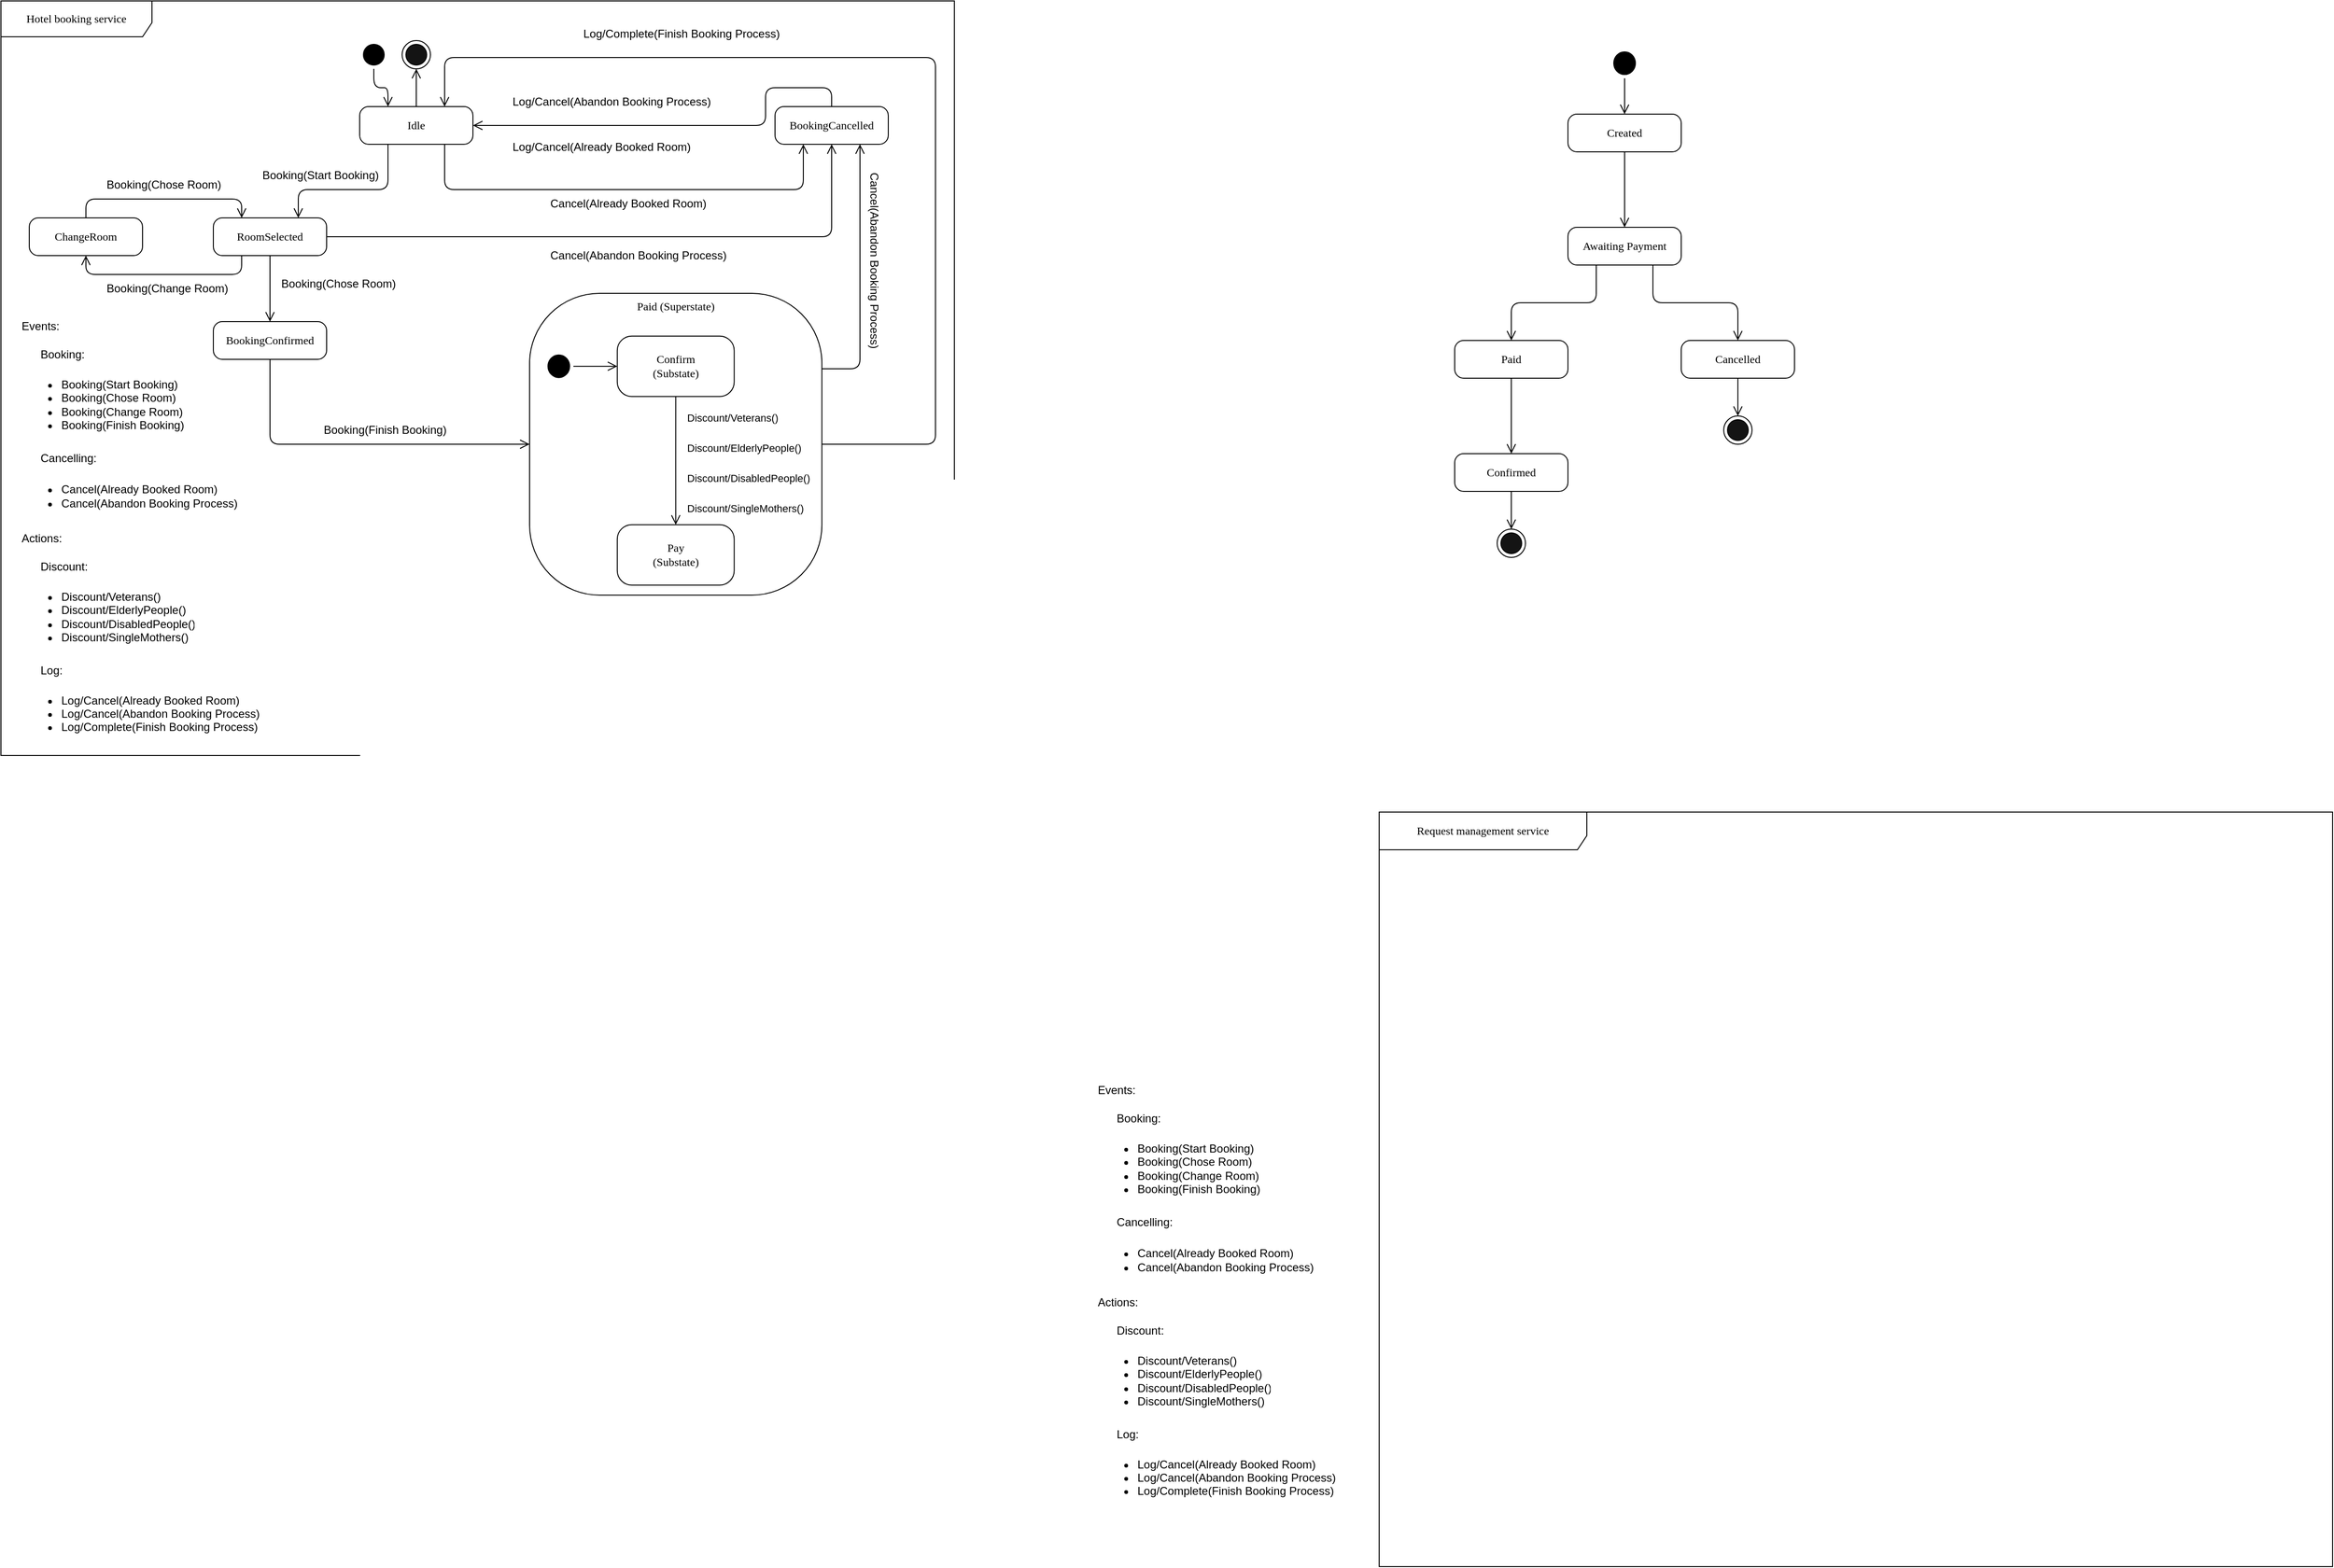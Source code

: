 <mxfile version="24.9.2">
  <diagram name="Page-1" id="V5H1fB20Eur3cs8W_2Rv">
    <mxGraphModel dx="1857" dy="1031" grid="1" gridSize="10" guides="1" tooltips="1" connect="1" arrows="1" fold="1" page="1" pageScale="1" pageWidth="850" pageHeight="1100" math="0" shadow="0">
      <root>
        <mxCell id="0" />
        <mxCell id="1" parent="0" />
        <mxCell id="B95HNSGTWGggeoni3Ynj-1" value="Hotel booking service" style="shape=umlFrame;whiteSpace=wrap;html=1;rounded=1;shadow=0;comic=0;labelBackgroundColor=none;strokeWidth=1;fontFamily=Verdana;fontSize=12;align=center;width=160;height=38;" parent="1" vertex="1">
          <mxGeometry x="60" y="40" width="1010" height="800" as="geometry" />
        </mxCell>
        <mxCell id="B95HNSGTWGggeoni3Ynj-2" value="Idle" style="rounded=1;whiteSpace=wrap;html=1;arcSize=24;shadow=0;comic=0;labelBackgroundColor=none;fontFamily=Verdana;fontSize=12;align=center;" parent="1" vertex="1">
          <mxGeometry x="440" y="152" width="120" height="40" as="geometry" />
        </mxCell>
        <mxCell id="B95HNSGTWGggeoni3Ynj-3" value="RoomSelected " style="rounded=1;whiteSpace=wrap;html=1;arcSize=24;shadow=0;comic=0;labelBackgroundColor=none;fontFamily=Verdana;fontSize=12;align=center;" parent="1" vertex="1">
          <mxGeometry x="285" y="270" width="120" height="40" as="geometry" />
        </mxCell>
        <mxCell id="B95HNSGTWGggeoni3Ynj-4" value="BookingConfirmed " style="rounded=1;whiteSpace=wrap;html=1;arcSize=24;shadow=0;comic=0;labelBackgroundColor=none;fontFamily=Verdana;fontSize=12;align=center;" parent="1" vertex="1">
          <mxGeometry x="285" y="380" width="120" height="40" as="geometry" />
        </mxCell>
        <mxCell id="B95HNSGTWGggeoni3Ynj-5" value="ChangeRoom " style="rounded=1;whiteSpace=wrap;html=1;arcSize=24;shadow=0;comic=0;labelBackgroundColor=none;fontFamily=Verdana;fontSize=12;align=center;" parent="1" vertex="1">
          <mxGeometry x="90" y="270" width="120" height="40" as="geometry" />
        </mxCell>
        <mxCell id="B95HNSGTWGggeoni3Ynj-6" value="BookingCancelled " style="rounded=1;whiteSpace=wrap;html=1;arcSize=24;shadow=0;comic=0;labelBackgroundColor=none;fontFamily=Verdana;fontSize=12;align=center;" parent="1" vertex="1">
          <mxGeometry x="880" y="152" width="120" height="40" as="geometry" />
        </mxCell>
        <mxCell id="B95HNSGTWGggeoni3Ynj-7" value="" style="group" parent="1" vertex="1" connectable="0">
          <mxGeometry x="620" y="350" width="320" height="320" as="geometry" />
        </mxCell>
        <mxCell id="B95HNSGTWGggeoni3Ynj-8" value="Paid (Superstate)" style="rounded=1;whiteSpace=wrap;html=1;arcSize=24;shadow=0;comic=0;labelBackgroundColor=none;fontFamily=Verdana;fontSize=12;align=center;verticalAlign=top;" parent="B95HNSGTWGggeoni3Ynj-7" vertex="1">
          <mxGeometry width="309.677" height="320" as="geometry" />
        </mxCell>
        <mxCell id="B95HNSGTWGggeoni3Ynj-9" value="Confirm&lt;div&gt;(Substate)&lt;/div&gt;" style="rounded=1;whiteSpace=wrap;html=1;arcSize=24;shadow=0;comic=0;labelBackgroundColor=none;fontFamily=Verdana;fontSize=12;align=center;" parent="B95HNSGTWGggeoni3Ynj-7" vertex="1">
          <mxGeometry x="92.903" y="45.333" width="123.871" height="64" as="geometry" />
        </mxCell>
        <mxCell id="B95HNSGTWGggeoni3Ynj-10" value="Pay&lt;div&gt;(Substate)&lt;/div&gt;" style="rounded=1;whiteSpace=wrap;html=1;arcSize=24;shadow=0;comic=0;labelBackgroundColor=none;fontFamily=Verdana;fontSize=12;align=center;" parent="B95HNSGTWGggeoni3Ynj-7" vertex="1">
          <mxGeometry x="92.903" y="245.333" width="123.871" height="64" as="geometry" />
        </mxCell>
        <mxCell id="B95HNSGTWGggeoni3Ynj-11" style="edgeStyle=orthogonalEdgeStyle;html=1;labelBackgroundColor=none;endArrow=open;endSize=8;fontFamily=Verdana;fontSize=12;align=left;exitX=0.5;exitY=1;exitDx=0;exitDy=0;" parent="B95HNSGTWGggeoni3Ynj-7" source="B95HNSGTWGggeoni3Ynj-9" target="B95HNSGTWGggeoni3Ynj-10" edge="1">
          <mxGeometry relative="1" as="geometry">
            <mxPoint x="-258.065" y="149.333" as="sourcePoint" />
            <mxPoint x="-72.258" y="149.333" as="targetPoint" />
            <Array as="points" />
          </mxGeometry>
        </mxCell>
        <mxCell id="B95HNSGTWGggeoni3Ynj-12" value="Discount/Veterans()" style="text;html=1;align=left;verticalAlign=middle;resizable=0;points=[];autosize=1;strokeColor=none;fillColor=none;fontSize=11;" parent="B95HNSGTWGggeoni3Ynj-7" vertex="1">
          <mxGeometry x="165.161" y="117.333" width="120" height="30" as="geometry" />
        </mxCell>
        <mxCell id="B95HNSGTWGggeoni3Ynj-13" value="Discount/ElderlyPeople()" style="text;html=1;align=left;verticalAlign=middle;resizable=0;points=[];autosize=1;strokeColor=none;fillColor=none;fontSize=11;" parent="B95HNSGTWGggeoni3Ynj-7" vertex="1">
          <mxGeometry x="165.161" y="149.333" width="140" height="30" as="geometry" />
        </mxCell>
        <mxCell id="B95HNSGTWGggeoni3Ynj-14" value="Discount/DisabledPeople()" style="text;html=1;align=left;verticalAlign=middle;resizable=0;points=[];autosize=1;strokeColor=none;fillColor=none;fontSize=11;" parent="B95HNSGTWGggeoni3Ynj-7" vertex="1">
          <mxGeometry x="165.161" y="181.333" width="150" height="30" as="geometry" />
        </mxCell>
        <mxCell id="B95HNSGTWGggeoni3Ynj-15" value="Discount/SingleMothers()" style="text;html=1;align=left;verticalAlign=middle;resizable=0;points=[];autosize=1;strokeColor=none;fillColor=none;fontSize=11;" parent="B95HNSGTWGggeoni3Ynj-7" vertex="1">
          <mxGeometry x="165.161" y="213.333" width="150" height="30" as="geometry" />
        </mxCell>
        <mxCell id="B95HNSGTWGggeoni3Ynj-16" value="" style="ellipse;html=1;shape=startState;rounded=1;shadow=0;comic=0;labelBackgroundColor=none;fontFamily=Verdana;fontSize=12;align=center;direction=south;fillStyle=auto;fillColor=#000000;" parent="B95HNSGTWGggeoni3Ynj-7" vertex="1">
          <mxGeometry x="15.484" y="61.333" width="30.968" height="32" as="geometry" />
        </mxCell>
        <mxCell id="B95HNSGTWGggeoni3Ynj-17" style="edgeStyle=orthogonalEdgeStyle;html=1;labelBackgroundColor=none;endArrow=open;endSize=8;fontFamily=Verdana;fontSize=12;align=left;entryX=0;entryY=0.5;entryDx=0;entryDy=0;" parent="B95HNSGTWGggeoni3Ynj-7" source="B95HNSGTWGggeoni3Ynj-16" target="B95HNSGTWGggeoni3Ynj-9" edge="1">
          <mxGeometry relative="1" as="geometry">
            <mxPoint x="87.742" y="77.333" as="targetPoint" />
          </mxGeometry>
        </mxCell>
        <mxCell id="B95HNSGTWGggeoni3Ynj-18" value="" style="ellipse;html=1;shape=startState;rounded=1;shadow=0;comic=0;labelBackgroundColor=none;fontFamily=Verdana;fontSize=12;align=center;direction=south;fillStyle=auto;fillColor=#000000;" parent="1" vertex="1">
          <mxGeometry x="440" y="82" width="30" height="30" as="geometry" />
        </mxCell>
        <mxCell id="B95HNSGTWGggeoni3Ynj-19" style="edgeStyle=orthogonalEdgeStyle;html=1;labelBackgroundColor=none;endArrow=open;endSize=8;fontFamily=Verdana;fontSize=12;align=left;entryX=0.25;entryY=0;entryDx=0;entryDy=0;" parent="1" source="B95HNSGTWGggeoni3Ynj-18" target="B95HNSGTWGggeoni3Ynj-2" edge="1">
          <mxGeometry relative="1" as="geometry">
            <mxPoint x="340" y="71" as="targetPoint" />
            <Array as="points">
              <mxPoint x="455" y="132" />
              <mxPoint x="470" y="132" />
            </Array>
          </mxGeometry>
        </mxCell>
        <mxCell id="B95HNSGTWGggeoni3Ynj-20" value="" style="ellipse;html=1;shape=endState;rounded=1;shadow=0;comic=0;labelBackgroundColor=none;fontFamily=Verdana;fontSize=12;align=center;fillColor=#141414;" parent="1" vertex="1">
          <mxGeometry x="485" y="82" width="30" height="30" as="geometry" />
        </mxCell>
        <mxCell id="B95HNSGTWGggeoni3Ynj-21" style="edgeStyle=elbowEdgeStyle;html=1;labelBackgroundColor=none;endArrow=open;endSize=8;fontFamily=Verdana;fontSize=12;align=left;exitX=0.5;exitY=0;exitDx=0;exitDy=0;" parent="1" source="B95HNSGTWGggeoni3Ynj-2" target="B95HNSGTWGggeoni3Ynj-20" edge="1">
          <mxGeometry relative="1" as="geometry">
            <mxPoint x="250" y="99" as="sourcePoint" />
          </mxGeometry>
        </mxCell>
        <mxCell id="B95HNSGTWGggeoni3Ynj-22" value="Cancel(Already Booked Room)" style="text;html=1;align=left;verticalAlign=middle;resizable=0;points=[];autosize=1;strokeColor=none;fillColor=none;" parent="1" vertex="1">
          <mxGeometry x="640" y="240" width="190" height="30" as="geometry" />
        </mxCell>
        <mxCell id="B95HNSGTWGggeoni3Ynj-23" style="edgeStyle=orthogonalEdgeStyle;html=1;labelBackgroundColor=none;endArrow=open;endSize=8;fontFamily=Verdana;fontSize=12;align=left;exitX=1;exitY=0.5;exitDx=0;exitDy=0;entryX=0.5;entryY=1;entryDx=0;entryDy=0;" parent="1" source="B95HNSGTWGggeoni3Ynj-3" target="B95HNSGTWGggeoni3Ynj-6" edge="1">
          <mxGeometry relative="1" as="geometry">
            <mxPoint x="530" y="360" as="sourcePoint" />
            <mxPoint x="950" y="220" as="targetPoint" />
            <Array as="points" />
          </mxGeometry>
        </mxCell>
        <mxCell id="B95HNSGTWGggeoni3Ynj-24" value="Cancel(Abandon Booking Process)" style="text;html=1;align=left;verticalAlign=middle;resizable=0;points=[];autosize=1;strokeColor=none;fillColor=none;" parent="1" vertex="1">
          <mxGeometry x="640" y="295" width="210" height="30" as="geometry" />
        </mxCell>
        <mxCell id="B95HNSGTWGggeoni3Ynj-25" style="edgeStyle=orthogonalEdgeStyle;html=1;labelBackgroundColor=none;endArrow=open;endSize=8;fontFamily=Verdana;fontSize=12;align=left;entryX=0.75;entryY=0;entryDx=0;entryDy=0;exitX=0.25;exitY=1;exitDx=0;exitDy=0;" parent="1" source="B95HNSGTWGggeoni3Ynj-2" target="B95HNSGTWGggeoni3Ynj-3" edge="1">
          <mxGeometry relative="1" as="geometry">
            <mxPoint x="200" y="240" as="sourcePoint" />
            <mxPoint x="380" y="240" as="targetPoint" />
            <Array as="points">
              <mxPoint x="470" y="240" />
              <mxPoint x="375" y="240" />
            </Array>
          </mxGeometry>
        </mxCell>
        <mxCell id="B95HNSGTWGggeoni3Ynj-26" style="edgeStyle=orthogonalEdgeStyle;html=1;labelBackgroundColor=none;endArrow=open;endSize=8;fontFamily=Verdana;fontSize=12;align=left;exitX=0.75;exitY=1;exitDx=0;exitDy=0;entryX=0.25;entryY=1;entryDx=0;entryDy=0;" parent="1" source="B95HNSGTWGggeoni3Ynj-2" target="B95HNSGTWGggeoni3Ynj-6" edge="1">
          <mxGeometry relative="1" as="geometry">
            <mxPoint x="730" y="222" as="sourcePoint" />
            <mxPoint x="910" y="222" as="targetPoint" />
            <Array as="points">
              <mxPoint x="530" y="240" />
              <mxPoint x="910" y="240" />
            </Array>
          </mxGeometry>
        </mxCell>
        <mxCell id="B95HNSGTWGggeoni3Ynj-27" style="edgeStyle=orthogonalEdgeStyle;html=1;labelBackgroundColor=none;endArrow=open;endSize=8;fontFamily=Verdana;fontSize=12;align=left;exitX=0.5;exitY=0;exitDx=0;exitDy=0;entryX=1;entryY=0.5;entryDx=0;entryDy=0;" parent="1" source="B95HNSGTWGggeoni3Ynj-6" target="B95HNSGTWGggeoni3Ynj-2" edge="1">
          <mxGeometry relative="1" as="geometry">
            <mxPoint x="720" y="82" as="sourcePoint" />
            <mxPoint x="940" y="82" as="targetPoint" />
            <Array as="points">
              <mxPoint x="940" y="132" />
              <mxPoint x="870" y="132" />
              <mxPoint x="870" y="172" />
            </Array>
          </mxGeometry>
        </mxCell>
        <mxCell id="B95HNSGTWGggeoni3Ynj-28" style="edgeStyle=orthogonalEdgeStyle;html=1;labelBackgroundColor=none;endArrow=open;endSize=8;fontFamily=Verdana;fontSize=12;align=left;entryX=0.5;entryY=0;entryDx=0;entryDy=0;exitX=0.5;exitY=1;exitDx=0;exitDy=0;" parent="1" source="B95HNSGTWGggeoni3Ynj-3" target="B95HNSGTWGggeoni3Ynj-4" edge="1">
          <mxGeometry relative="1" as="geometry">
            <mxPoint x="625" y="360" as="sourcePoint" />
            <mxPoint x="805" y="360" as="targetPoint" />
            <Array as="points">
              <mxPoint x="345" y="340" />
              <mxPoint x="345" y="340" />
            </Array>
          </mxGeometry>
        </mxCell>
        <mxCell id="B95HNSGTWGggeoni3Ynj-29" style="edgeStyle=orthogonalEdgeStyle;html=1;labelBackgroundColor=none;endArrow=open;endSize=8;fontFamily=Verdana;fontSize=12;align=left;entryX=0.25;entryY=0;entryDx=0;entryDy=0;exitX=0.5;exitY=0;exitDx=0;exitDy=0;" parent="1" source="B95HNSGTWGggeoni3Ynj-5" target="B95HNSGTWGggeoni3Ynj-3" edge="1">
          <mxGeometry relative="1" as="geometry">
            <mxPoint x="155" y="254.79" as="sourcePoint" />
            <mxPoint x="335" y="254.79" as="targetPoint" />
            <Array as="points">
              <mxPoint x="150" y="250" />
              <mxPoint x="315" y="250" />
            </Array>
          </mxGeometry>
        </mxCell>
        <mxCell id="B95HNSGTWGggeoni3Ynj-30" style="edgeStyle=orthogonalEdgeStyle;html=1;labelBackgroundColor=none;endArrow=open;endSize=8;fontFamily=Verdana;fontSize=12;align=left;entryX=0.5;entryY=1;entryDx=0;entryDy=0;exitX=0.25;exitY=1;exitDx=0;exitDy=0;" parent="1" source="B95HNSGTWGggeoni3Ynj-3" target="B95HNSGTWGggeoni3Ynj-5" edge="1">
          <mxGeometry relative="1" as="geometry">
            <mxPoint x="135" y="350" as="sourcePoint" />
            <mxPoint x="315" y="350" as="targetPoint" />
            <Array as="points">
              <mxPoint x="315" y="330" />
              <mxPoint x="150" y="330" />
            </Array>
          </mxGeometry>
        </mxCell>
        <mxCell id="B95HNSGTWGggeoni3Ynj-31" style="edgeStyle=orthogonalEdgeStyle;html=1;labelBackgroundColor=none;endArrow=open;endSize=8;fontFamily=Verdana;fontSize=12;align=left;exitX=1;exitY=0.5;exitDx=0;exitDy=0;entryX=0.75;entryY=0;entryDx=0;entryDy=0;" parent="1" source="B95HNSGTWGggeoni3Ynj-8" target="B95HNSGTWGggeoni3Ynj-2" edge="1">
          <mxGeometry relative="1" as="geometry">
            <mxPoint x="1020" y="520" as="sourcePoint" />
            <mxPoint x="1200" y="520" as="targetPoint" />
            <Array as="points">
              <mxPoint x="1050" y="510" />
              <mxPoint x="1050" y="100" />
              <mxPoint x="530" y="100" />
            </Array>
          </mxGeometry>
        </mxCell>
        <mxCell id="B95HNSGTWGggeoni3Ynj-32" style="edgeStyle=orthogonalEdgeStyle;html=1;labelBackgroundColor=none;endArrow=open;endSize=8;fontFamily=Verdana;fontSize=12;align=left;entryX=0;entryY=0.5;entryDx=0;entryDy=0;exitX=0.5;exitY=1;exitDx=0;exitDy=0;" parent="1" source="B95HNSGTWGggeoni3Ynj-4" target="B95HNSGTWGggeoni3Ynj-8" edge="1">
          <mxGeometry relative="1" as="geometry">
            <mxPoint x="360" y="460" as="sourcePoint" />
            <mxPoint x="540" y="460" as="targetPoint" />
            <Array as="points">
              <mxPoint x="345" y="510" />
            </Array>
          </mxGeometry>
        </mxCell>
        <mxCell id="B95HNSGTWGggeoni3Ynj-33" style="edgeStyle=orthogonalEdgeStyle;html=1;labelBackgroundColor=none;endArrow=open;endSize=8;fontFamily=Verdana;fontSize=12;align=left;exitX=1;exitY=0.25;exitDx=0;exitDy=0;entryX=0.75;entryY=1;entryDx=0;entryDy=0;" parent="1" source="B95HNSGTWGggeoni3Ynj-8" target="B95HNSGTWGggeoni3Ynj-6" edge="1">
          <mxGeometry relative="1" as="geometry">
            <mxPoint x="990" y="445" as="sourcePoint" />
            <mxPoint x="1010" y="250" as="targetPoint" />
            <Array as="points">
              <mxPoint x="970" y="430" />
            </Array>
          </mxGeometry>
        </mxCell>
        <mxCell id="B95HNSGTWGggeoni3Ynj-34" value="Cancel(Abandon Booking Process)" style="text;html=1;align=left;verticalAlign=middle;resizable=0;points=[];autosize=1;strokeColor=none;fillColor=none;rotation=90;" parent="1" vertex="1">
          <mxGeometry x="880" y="310" width="210" height="30" as="geometry" />
        </mxCell>
        <mxCell id="B95HNSGTWGggeoni3Ynj-35" value="Log/Complete(Finish Booking Process)" style="text;html=1;align=left;verticalAlign=middle;resizable=0;points=[];autosize=1;strokeColor=none;fillColor=none;" parent="1" vertex="1">
          <mxGeometry x="675" y="60" width="230" height="30" as="geometry" />
        </mxCell>
        <mxCell id="B95HNSGTWGggeoni3Ynj-36" value="Log/Cancel(Abandon Booking Process)" style="text;html=1;align=left;verticalAlign=middle;resizable=0;points=[];autosize=1;strokeColor=none;fillColor=none;" parent="1" vertex="1">
          <mxGeometry x="600" y="132" width="230" height="30" as="geometry" />
        </mxCell>
        <mxCell id="B95HNSGTWGggeoni3Ynj-37" value="Log/Cancel(Already Booked Room)" style="text;html=1;align=left;verticalAlign=middle;resizable=0;points=[];autosize=1;strokeColor=none;fillColor=none;" parent="1" vertex="1">
          <mxGeometry x="600" y="180" width="210" height="30" as="geometry" />
        </mxCell>
        <mxCell id="B95HNSGTWGggeoni3Ynj-38" value="Booking(Change Room)" style="text;html=1;align=left;verticalAlign=middle;resizable=0;points=[];autosize=1;strokeColor=none;fillColor=none;" parent="1" vertex="1">
          <mxGeometry x="170" y="330" width="150" height="30" as="geometry" />
        </mxCell>
        <mxCell id="B95HNSGTWGggeoni3Ynj-39" value="Booking(Chose Room)" style="text;html=1;align=left;verticalAlign=middle;resizable=0;points=[];autosize=1;strokeColor=none;fillColor=none;" parent="1" vertex="1">
          <mxGeometry x="170" y="220" width="140" height="30" as="geometry" />
        </mxCell>
        <mxCell id="B95HNSGTWGggeoni3Ynj-40" value="Booking(Chose Room)" style="text;html=1;align=left;verticalAlign=middle;resizable=0;points=[];autosize=1;strokeColor=none;fillColor=none;" parent="1" vertex="1">
          <mxGeometry x="355" y="325" width="140" height="30" as="geometry" />
        </mxCell>
        <mxCell id="B95HNSGTWGggeoni3Ynj-41" value="Booking(Start Booking)" style="text;html=1;align=left;verticalAlign=middle;resizable=0;points=[];autosize=1;strokeColor=none;fillColor=none;" parent="1" vertex="1">
          <mxGeometry x="335" y="210" width="150" height="30" as="geometry" />
        </mxCell>
        <mxCell id="B95HNSGTWGggeoni3Ynj-42" value="Booking(Finish Booking)" style="text;html=1;align=left;verticalAlign=middle;resizable=0;points=[];autosize=1;strokeColor=none;fillColor=none;" parent="1" vertex="1">
          <mxGeometry x="400" y="480" width="150" height="30" as="geometry" />
        </mxCell>
        <mxCell id="B95HNSGTWGggeoni3Ynj-43" value="" style="group" parent="1" vertex="1" connectable="0">
          <mxGeometry x="80" y="370" width="265" height="450" as="geometry" />
        </mxCell>
        <mxCell id="B95HNSGTWGggeoni3Ynj-44" value="Events:" style="text;html=1;align=left;verticalAlign=middle;resizable=0;points=[];autosize=1;strokeColor=none;fillColor=none;" parent="B95HNSGTWGggeoni3Ynj-43" vertex="1">
          <mxGeometry width="60" height="30" as="geometry" />
        </mxCell>
        <mxCell id="B95HNSGTWGggeoni3Ynj-45" value="Booking:" style="text;html=1;align=left;verticalAlign=middle;resizable=0;points=[];autosize=1;strokeColor=none;fillColor=none;" parent="B95HNSGTWGggeoni3Ynj-43" vertex="1">
          <mxGeometry x="20" y="30" width="70" height="30" as="geometry" />
        </mxCell>
        <mxCell id="B95HNSGTWGggeoni3Ynj-46" value="Cancelling:" style="text;html=1;align=left;verticalAlign=middle;resizable=0;points=[];autosize=1;strokeColor=none;fillColor=none;" parent="B95HNSGTWGggeoni3Ynj-43" vertex="1">
          <mxGeometry x="20" y="140" width="80" height="30" as="geometry" />
        </mxCell>
        <mxCell id="B95HNSGTWGggeoni3Ynj-47" value="Actions:" style="text;html=1;align=left;verticalAlign=middle;resizable=0;points=[];autosize=1;strokeColor=none;fillColor=none;" parent="B95HNSGTWGggeoni3Ynj-43" vertex="1">
          <mxGeometry y="225" width="70" height="30" as="geometry" />
        </mxCell>
        <mxCell id="B95HNSGTWGggeoni3Ynj-48" value="Discount:" style="text;html=1;align=left;verticalAlign=middle;resizable=0;points=[];autosize=1;strokeColor=none;fillColor=none;" parent="B95HNSGTWGggeoni3Ynj-43" vertex="1">
          <mxGeometry x="20" y="255" width="70" height="30" as="geometry" />
        </mxCell>
        <mxCell id="B95HNSGTWGggeoni3Ynj-49" value="Log:" style="text;html=1;align=left;verticalAlign=middle;resizable=0;points=[];autosize=1;strokeColor=none;fillColor=none;" parent="B95HNSGTWGggeoni3Ynj-43" vertex="1">
          <mxGeometry x="20" y="365" width="50" height="30" as="geometry" />
        </mxCell>
        <mxCell id="B95HNSGTWGggeoni3Ynj-50" value="&lt;ul&gt;&lt;li&gt;&lt;span style=&quot;text-wrap: nowrap;&quot;&gt;Booking(Start Booking)&lt;/span&gt;&lt;br&gt;&lt;/li&gt;&lt;li&gt;&lt;span style=&quot;text-wrap: nowrap;&quot;&gt;Booking(Chose Room)&lt;/span&gt;&lt;br&gt;&lt;/li&gt;&lt;li&gt;&lt;span style=&quot;text-wrap: nowrap;&quot;&gt;Booking(Change Room)&lt;/span&gt;&lt;br&gt;&lt;/li&gt;&lt;li&gt;&lt;span style=&quot;text-wrap: nowrap;&quot;&gt;Booking(Finish Booking)&lt;br&gt;&lt;/span&gt;&lt;/li&gt;&lt;/ul&gt;" style="text;strokeColor=none;fillColor=none;html=1;verticalAlign=middle;overflow=hidden;spacingBottom=0;spacingTop=-5;spacing=2;spacingRight=0;fontSize=12;align=left;whiteSpace=wrap;spacingLeft=-13;" parent="B95HNSGTWGggeoni3Ynj-43" vertex="1">
          <mxGeometry x="15" y="60" width="170" height="80" as="geometry" />
        </mxCell>
        <mxCell id="B95HNSGTWGggeoni3Ynj-51" value="&lt;ul&gt;&lt;li&gt;&lt;span style=&quot;text-wrap: nowrap;&quot;&gt;Cancel(Already Booked Room)&lt;/span&gt;&lt;br&gt;&lt;/li&gt;&lt;li&gt;&lt;span style=&quot;text-wrap: nowrap;&quot;&gt;Cancel(Abandon Booking Process)&lt;/span&gt;&lt;br&gt;&lt;/li&gt;&lt;/ul&gt;" style="text;strokeColor=none;fillColor=none;html=1;verticalAlign=middle;overflow=hidden;spacingBottom=0;spacingTop=-5;spacing=2;spacingRight=0;fontSize=12;align=left;whiteSpace=wrap;spacingLeft=-13;" parent="B95HNSGTWGggeoni3Ynj-43" vertex="1">
          <mxGeometry x="15" y="170" width="230" height="55" as="geometry" />
        </mxCell>
        <mxCell id="B95HNSGTWGggeoni3Ynj-52" value="&lt;ul&gt;&lt;li&gt;&lt;span style=&quot;text-wrap: nowrap; background-color: initial;&quot;&gt;Log/Cancel(Already Booked Room)&lt;/span&gt;&lt;/li&gt;&lt;li&gt;&lt;span style=&quot;text-wrap: nowrap;&quot;&gt;Log/Cancel(Abandon Booking Process)&lt;/span&gt;&lt;br&gt;&lt;/li&gt;&lt;li&gt;&lt;span style=&quot;text-wrap: nowrap;&quot;&gt;Log/Complete(Finish Booking Process)&lt;br&gt;&lt;/span&gt;&lt;/li&gt;&lt;/ul&gt;" style="text;strokeColor=none;fillColor=none;html=1;verticalAlign=middle;overflow=hidden;spacingBottom=0;spacingTop=-5;spacing=2;spacingRight=0;fontSize=12;align=left;whiteSpace=wrap;spacingLeft=-13;" parent="B95HNSGTWGggeoni3Ynj-43" vertex="1">
          <mxGeometry x="15" y="395" width="250" height="55" as="geometry" />
        </mxCell>
        <mxCell id="B95HNSGTWGggeoni3Ynj-53" value="&lt;ul&gt;&lt;li&gt;&lt;span style=&quot;text-wrap: nowrap; background-color: initial;&quot;&gt;Discount/Veterans()&lt;/span&gt;&lt;/li&gt;&lt;li&gt;&lt;span style=&quot;text-wrap: nowrap;&quot;&gt;Discount/ElderlyPeople()&lt;/span&gt;&lt;br&gt;&lt;/li&gt;&lt;li&gt;&lt;span style=&quot;text-wrap: nowrap;&quot;&gt;Discount/DisabledPeople()&lt;/span&gt;&lt;br&gt;&lt;/li&gt;&lt;li&gt;&lt;span style=&quot;text-wrap: nowrap;&quot;&gt;Discount/SingleMothers()&lt;br&gt;&lt;/span&gt;&lt;/li&gt;&lt;/ul&gt;" style="text;strokeColor=none;fillColor=none;html=1;verticalAlign=middle;overflow=hidden;spacingBottom=0;spacingTop=-5;spacing=2;spacingRight=0;fontSize=12;align=left;whiteSpace=wrap;spacingLeft=-13;" parent="B95HNSGTWGggeoni3Ynj-43" vertex="1">
          <mxGeometry x="15" y="285" width="170" height="80" as="geometry" />
        </mxCell>
        <mxCell id="Rpibjc9_eM3zs6bfgAq5-1" value="Created" style="rounded=1;whiteSpace=wrap;html=1;arcSize=24;shadow=0;comic=0;labelBackgroundColor=none;fontFamily=Verdana;fontSize=12;align=center;" vertex="1" parent="1">
          <mxGeometry x="1720" y="160" width="120" height="40" as="geometry" />
        </mxCell>
        <mxCell id="Rpibjc9_eM3zs6bfgAq5-2" value="Awaiting Payment" style="rounded=1;whiteSpace=wrap;html=1;arcSize=24;shadow=0;comic=0;labelBackgroundColor=none;fontFamily=Verdana;fontSize=12;align=center;" vertex="1" parent="1">
          <mxGeometry x="1720" y="280" width="120" height="40" as="geometry" />
        </mxCell>
        <mxCell id="Rpibjc9_eM3zs6bfgAq5-3" value="Paid" style="rounded=1;whiteSpace=wrap;html=1;arcSize=24;shadow=0;comic=0;labelBackgroundColor=none;fontFamily=Verdana;fontSize=12;align=center;" vertex="1" parent="1">
          <mxGeometry x="1600" y="400" width="120" height="40" as="geometry" />
        </mxCell>
        <mxCell id="Rpibjc9_eM3zs6bfgAq5-4" value="Cancelled" style="rounded=1;whiteSpace=wrap;html=1;arcSize=24;shadow=0;comic=0;labelBackgroundColor=none;fontFamily=Verdana;fontSize=12;align=center;" vertex="1" parent="1">
          <mxGeometry x="1840" y="400" width="120" height="40" as="geometry" />
        </mxCell>
        <mxCell id="Rpibjc9_eM3zs6bfgAq5-5" value="Confirmed" style="rounded=1;whiteSpace=wrap;html=1;arcSize=24;shadow=0;comic=0;labelBackgroundColor=none;fontFamily=Verdana;fontSize=12;align=center;" vertex="1" parent="1">
          <mxGeometry x="1600" y="520" width="120" height="40" as="geometry" />
        </mxCell>
        <mxCell id="Rpibjc9_eM3zs6bfgAq5-6" value="" style="ellipse;html=1;shape=startState;rounded=1;shadow=0;comic=0;labelBackgroundColor=none;fontFamily=Verdana;fontSize=12;align=center;direction=south;fillStyle=auto;fillColor=#000000;" vertex="1" parent="1">
          <mxGeometry x="1764.514" y="90.003" width="30.968" height="32" as="geometry" />
        </mxCell>
        <mxCell id="Rpibjc9_eM3zs6bfgAq5-7" style="edgeStyle=orthogonalEdgeStyle;html=1;labelBackgroundColor=none;endArrow=open;endSize=8;fontFamily=Verdana;fontSize=12;align=left;entryX=0.5;entryY=0;entryDx=0;entryDy=0;" edge="1" source="Rpibjc9_eM3zs6bfgAq5-6" parent="1" target="Rpibjc9_eM3zs6bfgAq5-1">
          <mxGeometry relative="1" as="geometry">
            <mxPoint x="1417.52" y="95.67" as="targetPoint" />
          </mxGeometry>
        </mxCell>
        <mxCell id="Rpibjc9_eM3zs6bfgAq5-8" value="" style="ellipse;html=1;shape=endState;rounded=1;shadow=0;comic=0;labelBackgroundColor=none;fontFamily=Verdana;fontSize=12;align=center;fillColor=#141414;" vertex="1" parent="1">
          <mxGeometry x="1645" y="600" width="30" height="30" as="geometry" />
        </mxCell>
        <mxCell id="Rpibjc9_eM3zs6bfgAq5-9" style="edgeStyle=elbowEdgeStyle;html=1;labelBackgroundColor=none;endArrow=open;endSize=8;fontFamily=Verdana;fontSize=12;align=left;exitX=0.5;exitY=1;exitDx=0;exitDy=0;" edge="1" target="Rpibjc9_eM3zs6bfgAq5-8" parent="1" source="Rpibjc9_eM3zs6bfgAq5-5">
          <mxGeometry relative="1" as="geometry">
            <mxPoint x="1660" y="670" as="sourcePoint" />
          </mxGeometry>
        </mxCell>
        <mxCell id="Rpibjc9_eM3zs6bfgAq5-10" style="edgeStyle=orthogonalEdgeStyle;html=1;labelBackgroundColor=none;endArrow=open;endSize=8;fontFamily=Verdana;fontSize=12;align=left;exitX=0.5;exitY=1;exitDx=0;exitDy=0;entryX=0.5;entryY=0;entryDx=0;entryDy=0;" edge="1" parent="1" source="Rpibjc9_eM3zs6bfgAq5-1" target="Rpibjc9_eM3zs6bfgAq5-2">
          <mxGeometry relative="1" as="geometry">
            <mxPoint x="1630" y="-25.5" as="sourcePoint" />
            <mxPoint x="1780" y="260" as="targetPoint" />
            <Array as="points" />
          </mxGeometry>
        </mxCell>
        <mxCell id="Rpibjc9_eM3zs6bfgAq5-12" value="" style="ellipse;html=1;shape=endState;rounded=1;shadow=0;comic=0;labelBackgroundColor=none;fontFamily=Verdana;fontSize=12;align=center;fillColor=#141414;" vertex="1" parent="1">
          <mxGeometry x="1885" y="480" width="30" height="30" as="geometry" />
        </mxCell>
        <mxCell id="Rpibjc9_eM3zs6bfgAq5-13" style="edgeStyle=elbowEdgeStyle;html=1;labelBackgroundColor=none;endArrow=open;endSize=8;fontFamily=Verdana;fontSize=12;align=left;exitX=0.5;exitY=1;exitDx=0;exitDy=0;" edge="1" target="Rpibjc9_eM3zs6bfgAq5-12" parent="1" source="Rpibjc9_eM3zs6bfgAq5-4">
          <mxGeometry relative="1" as="geometry">
            <mxPoint x="1900" y="540" as="sourcePoint" />
          </mxGeometry>
        </mxCell>
        <mxCell id="Rpibjc9_eM3zs6bfgAq5-14" style="edgeStyle=orthogonalEdgeStyle;html=1;labelBackgroundColor=none;endArrow=open;endSize=8;fontFamily=Verdana;fontSize=12;align=left;exitX=0.25;exitY=1;exitDx=0;exitDy=0;entryX=0.5;entryY=0;entryDx=0;entryDy=0;" edge="1" parent="1" source="Rpibjc9_eM3zs6bfgAq5-2" target="Rpibjc9_eM3zs6bfgAq5-3">
          <mxGeometry relative="1" as="geometry">
            <mxPoint x="1760" y="350" as="sourcePoint" />
            <mxPoint x="1760" y="430" as="targetPoint" />
            <Array as="points" />
          </mxGeometry>
        </mxCell>
        <mxCell id="Rpibjc9_eM3zs6bfgAq5-15" style="edgeStyle=orthogonalEdgeStyle;html=1;labelBackgroundColor=none;endArrow=open;endSize=8;fontFamily=Verdana;fontSize=12;align=left;exitX=0.5;exitY=1;exitDx=0;exitDy=0;entryX=0.5;entryY=0;entryDx=0;entryDy=0;" edge="1" parent="1" source="Rpibjc9_eM3zs6bfgAq5-3" target="Rpibjc9_eM3zs6bfgAq5-5">
          <mxGeometry relative="1" as="geometry">
            <mxPoint x="1770" y="440" as="sourcePoint" />
            <mxPoint x="1770" y="520" as="targetPoint" />
            <Array as="points" />
          </mxGeometry>
        </mxCell>
        <mxCell id="Rpibjc9_eM3zs6bfgAq5-16" style="edgeStyle=orthogonalEdgeStyle;html=1;labelBackgroundColor=none;endArrow=open;endSize=8;fontFamily=Verdana;fontSize=12;align=left;exitX=0.75;exitY=1;exitDx=0;exitDy=0;entryX=0.5;entryY=0;entryDx=0;entryDy=0;" edge="1" parent="1" source="Rpibjc9_eM3zs6bfgAq5-2" target="Rpibjc9_eM3zs6bfgAq5-4">
          <mxGeometry relative="1" as="geometry">
            <mxPoint x="1780" y="380" as="sourcePoint" />
            <mxPoint x="1780" y="460" as="targetPoint" />
            <Array as="points" />
          </mxGeometry>
        </mxCell>
        <mxCell id="Rpibjc9_eM3zs6bfgAq5-17" value="Request management service" style="shape=umlFrame;whiteSpace=wrap;html=1;rounded=1;shadow=0;comic=0;labelBackgroundColor=none;strokeWidth=1;fontFamily=Verdana;fontSize=12;align=center;width=220;height=40;" vertex="1" parent="1">
          <mxGeometry x="1520" y="900" width="1010" height="800" as="geometry" />
        </mxCell>
        <mxCell id="Rpibjc9_eM3zs6bfgAq5-18" value="" style="group" vertex="1" connectable="0" parent="1">
          <mxGeometry x="1220" y="1180" width="265" height="450" as="geometry" />
        </mxCell>
        <mxCell id="Rpibjc9_eM3zs6bfgAq5-19" value="Events:" style="text;html=1;align=left;verticalAlign=middle;resizable=0;points=[];autosize=1;strokeColor=none;fillColor=none;" vertex="1" parent="Rpibjc9_eM3zs6bfgAq5-18">
          <mxGeometry width="60" height="30" as="geometry" />
        </mxCell>
        <mxCell id="Rpibjc9_eM3zs6bfgAq5-20" value="Booking:" style="text;html=1;align=left;verticalAlign=middle;resizable=0;points=[];autosize=1;strokeColor=none;fillColor=none;" vertex="1" parent="Rpibjc9_eM3zs6bfgAq5-18">
          <mxGeometry x="20" y="30" width="70" height="30" as="geometry" />
        </mxCell>
        <mxCell id="Rpibjc9_eM3zs6bfgAq5-21" value="Cancelling:" style="text;html=1;align=left;verticalAlign=middle;resizable=0;points=[];autosize=1;strokeColor=none;fillColor=none;" vertex="1" parent="Rpibjc9_eM3zs6bfgAq5-18">
          <mxGeometry x="20" y="140" width="80" height="30" as="geometry" />
        </mxCell>
        <mxCell id="Rpibjc9_eM3zs6bfgAq5-22" value="Actions:" style="text;html=1;align=left;verticalAlign=middle;resizable=0;points=[];autosize=1;strokeColor=none;fillColor=none;" vertex="1" parent="Rpibjc9_eM3zs6bfgAq5-18">
          <mxGeometry y="225" width="70" height="30" as="geometry" />
        </mxCell>
        <mxCell id="Rpibjc9_eM3zs6bfgAq5-23" value="Discount:" style="text;html=1;align=left;verticalAlign=middle;resizable=0;points=[];autosize=1;strokeColor=none;fillColor=none;" vertex="1" parent="Rpibjc9_eM3zs6bfgAq5-18">
          <mxGeometry x="20" y="255" width="70" height="30" as="geometry" />
        </mxCell>
        <mxCell id="Rpibjc9_eM3zs6bfgAq5-24" value="Log:" style="text;html=1;align=left;verticalAlign=middle;resizable=0;points=[];autosize=1;strokeColor=none;fillColor=none;" vertex="1" parent="Rpibjc9_eM3zs6bfgAq5-18">
          <mxGeometry x="20" y="365" width="50" height="30" as="geometry" />
        </mxCell>
        <mxCell id="Rpibjc9_eM3zs6bfgAq5-25" value="&lt;ul&gt;&lt;li&gt;&lt;span style=&quot;text-wrap: nowrap;&quot;&gt;Booking(Start Booking)&lt;/span&gt;&lt;br&gt;&lt;/li&gt;&lt;li&gt;&lt;span style=&quot;text-wrap: nowrap;&quot;&gt;Booking(Chose Room)&lt;/span&gt;&lt;br&gt;&lt;/li&gt;&lt;li&gt;&lt;span style=&quot;text-wrap: nowrap;&quot;&gt;Booking(Change Room)&lt;/span&gt;&lt;br&gt;&lt;/li&gt;&lt;li&gt;&lt;span style=&quot;text-wrap: nowrap;&quot;&gt;Booking(Finish Booking)&lt;br&gt;&lt;/span&gt;&lt;/li&gt;&lt;/ul&gt;" style="text;strokeColor=none;fillColor=none;html=1;verticalAlign=middle;overflow=hidden;spacingBottom=0;spacingTop=-5;spacing=2;spacingRight=0;fontSize=12;align=left;whiteSpace=wrap;spacingLeft=-13;" vertex="1" parent="Rpibjc9_eM3zs6bfgAq5-18">
          <mxGeometry x="15" y="60" width="170" height="80" as="geometry" />
        </mxCell>
        <mxCell id="Rpibjc9_eM3zs6bfgAq5-26" value="&lt;ul&gt;&lt;li&gt;&lt;span style=&quot;text-wrap: nowrap;&quot;&gt;Cancel(Already Booked Room)&lt;/span&gt;&lt;br&gt;&lt;/li&gt;&lt;li&gt;&lt;span style=&quot;text-wrap: nowrap;&quot;&gt;Cancel(Abandon Booking Process)&lt;/span&gt;&lt;br&gt;&lt;/li&gt;&lt;/ul&gt;" style="text;strokeColor=none;fillColor=none;html=1;verticalAlign=middle;overflow=hidden;spacingBottom=0;spacingTop=-5;spacing=2;spacingRight=0;fontSize=12;align=left;whiteSpace=wrap;spacingLeft=-13;" vertex="1" parent="Rpibjc9_eM3zs6bfgAq5-18">
          <mxGeometry x="15" y="170" width="230" height="55" as="geometry" />
        </mxCell>
        <mxCell id="Rpibjc9_eM3zs6bfgAq5-27" value="&lt;ul&gt;&lt;li&gt;&lt;span style=&quot;text-wrap: nowrap; background-color: initial;&quot;&gt;Log/Cancel(Already Booked Room)&lt;/span&gt;&lt;/li&gt;&lt;li&gt;&lt;span style=&quot;text-wrap: nowrap;&quot;&gt;Log/Cancel(Abandon Booking Process)&lt;/span&gt;&lt;br&gt;&lt;/li&gt;&lt;li&gt;&lt;span style=&quot;text-wrap: nowrap;&quot;&gt;Log/Complete(Finish Booking Process)&lt;br&gt;&lt;/span&gt;&lt;/li&gt;&lt;/ul&gt;" style="text;strokeColor=none;fillColor=none;html=1;verticalAlign=middle;overflow=hidden;spacingBottom=0;spacingTop=-5;spacing=2;spacingRight=0;fontSize=12;align=left;whiteSpace=wrap;spacingLeft=-13;" vertex="1" parent="Rpibjc9_eM3zs6bfgAq5-18">
          <mxGeometry x="15" y="395" width="250" height="55" as="geometry" />
        </mxCell>
        <mxCell id="Rpibjc9_eM3zs6bfgAq5-28" value="&lt;ul&gt;&lt;li&gt;&lt;span style=&quot;text-wrap: nowrap; background-color: initial;&quot;&gt;Discount/Veterans()&lt;/span&gt;&lt;/li&gt;&lt;li&gt;&lt;span style=&quot;text-wrap: nowrap;&quot;&gt;Discount/ElderlyPeople()&lt;/span&gt;&lt;br&gt;&lt;/li&gt;&lt;li&gt;&lt;span style=&quot;text-wrap: nowrap;&quot;&gt;Discount/DisabledPeople()&lt;/span&gt;&lt;br&gt;&lt;/li&gt;&lt;li&gt;&lt;span style=&quot;text-wrap: nowrap;&quot;&gt;Discount/SingleMothers()&lt;br&gt;&lt;/span&gt;&lt;/li&gt;&lt;/ul&gt;" style="text;strokeColor=none;fillColor=none;html=1;verticalAlign=middle;overflow=hidden;spacingBottom=0;spacingTop=-5;spacing=2;spacingRight=0;fontSize=12;align=left;whiteSpace=wrap;spacingLeft=-13;" vertex="1" parent="Rpibjc9_eM3zs6bfgAq5-18">
          <mxGeometry x="15" y="285" width="170" height="80" as="geometry" />
        </mxCell>
      </root>
    </mxGraphModel>
  </diagram>
</mxfile>
